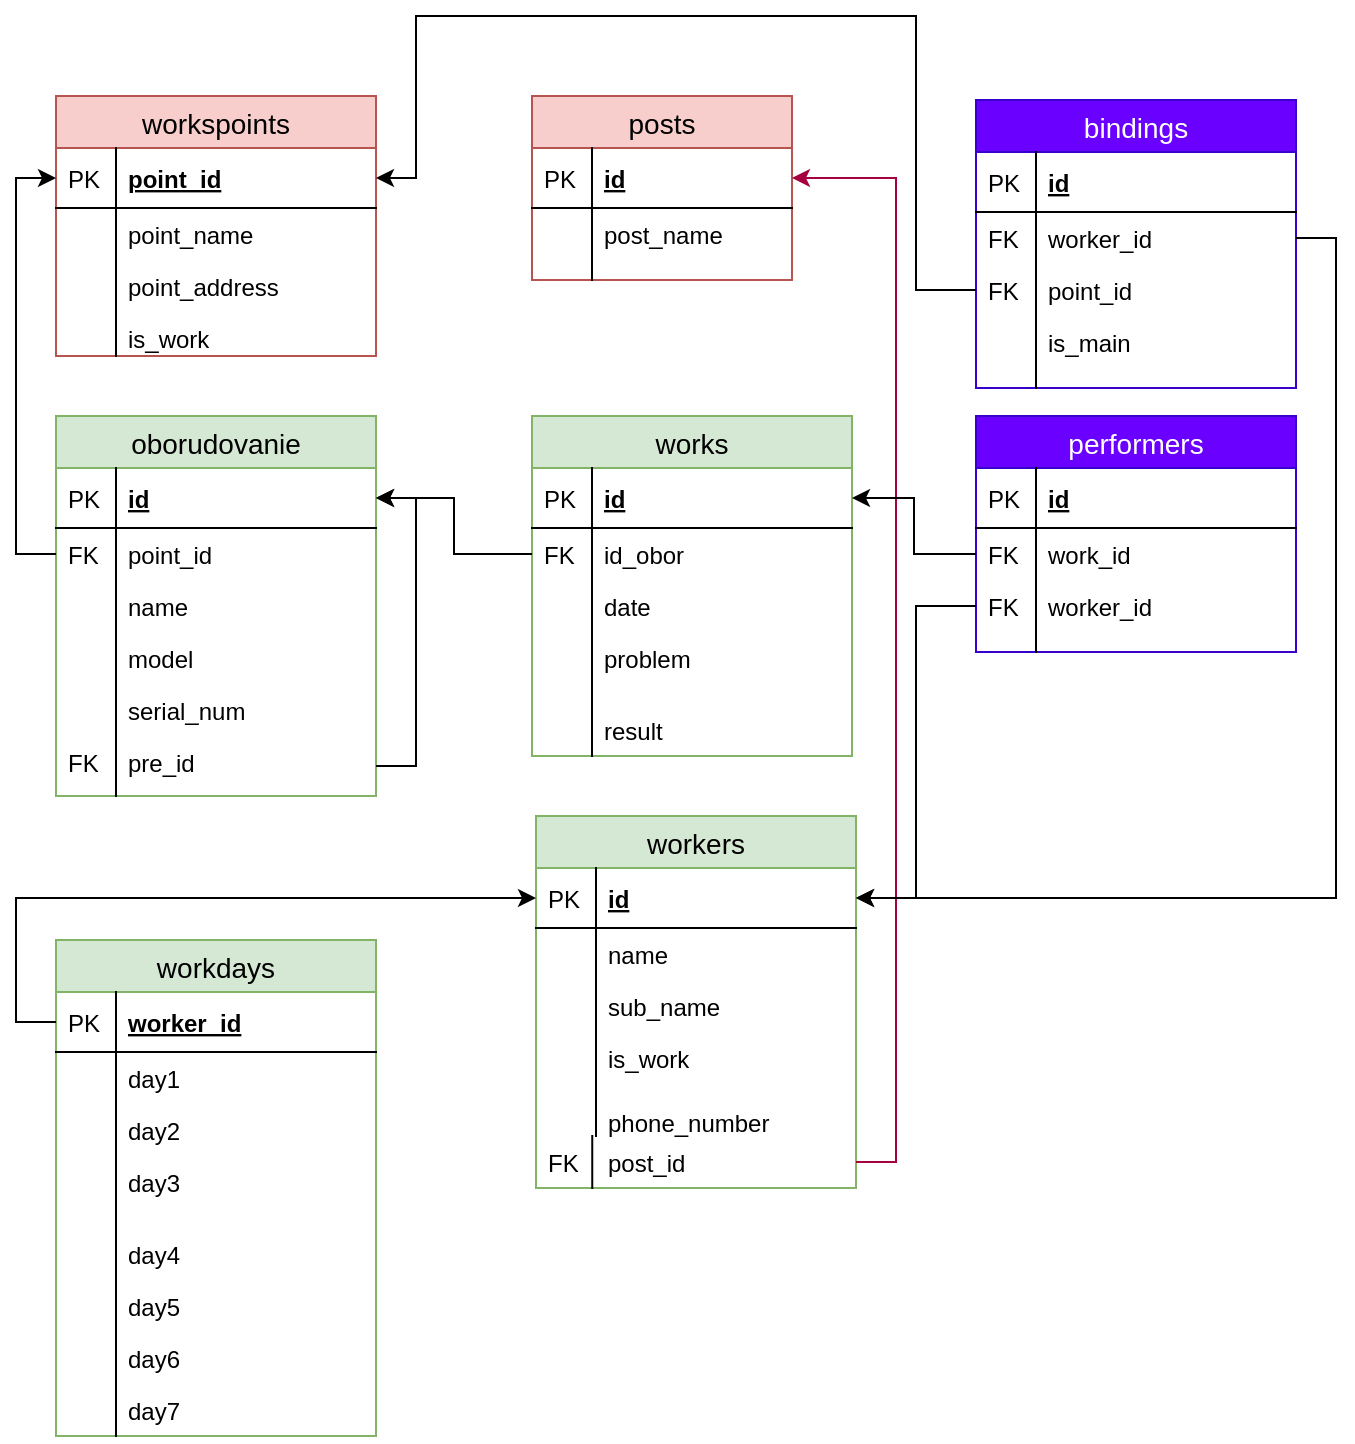 <mxfile version="12.4.8" type="google"><diagram id="aJMHx3GiewijQWjEvEFD" name="Page-1"><mxGraphModel dx="1182" dy="711" grid="1" gridSize="10" guides="1" tooltips="1" connect="1" arrows="1" fold="1" page="1" pageScale="1" pageWidth="1169" pageHeight="1654" math="0" shadow="0"><root><mxCell id="0"/><mxCell id="1" parent="0"/><mxCell id="xS7iMyjFQmrGz7Y3CoGJ-16" value="oborudovanie" style="swimlane;fontStyle=0;childLayout=stackLayout;horizontal=1;startSize=26;fillColor=#d5e8d4;horizontalStack=0;resizeParent=1;resizeParentMax=0;resizeLast=0;collapsible=1;marginBottom=0;swimlaneFillColor=#ffffff;align=center;fontSize=14;strokeColor=#82b366;" parent="1" vertex="1"><mxGeometry x="80" y="240" width="160" height="190" as="geometry"/></mxCell><mxCell id="xS7iMyjFQmrGz7Y3CoGJ-17" value="id" style="shape=partialRectangle;top=0;left=0;right=0;bottom=1;align=left;verticalAlign=middle;fillColor=none;spacingLeft=34;spacingRight=4;overflow=hidden;rotatable=0;points=[[0,0.5],[1,0.5]];portConstraint=eastwest;dropTarget=0;fontStyle=5;fontSize=12;" parent="xS7iMyjFQmrGz7Y3CoGJ-16" vertex="1"><mxGeometry y="26" width="160" height="30" as="geometry"/></mxCell><mxCell id="xS7iMyjFQmrGz7Y3CoGJ-18" value="PK" style="shape=partialRectangle;top=0;left=0;bottom=0;fillColor=none;align=left;verticalAlign=middle;spacingLeft=4;spacingRight=4;overflow=hidden;rotatable=0;points=[];portConstraint=eastwest;part=1;fontSize=12;" parent="xS7iMyjFQmrGz7Y3CoGJ-17" vertex="1" connectable="0"><mxGeometry width="30" height="30" as="geometry"/></mxCell><object label="point_id" type="integer NOT NULL" id="xS7iMyjFQmrGz7Y3CoGJ-19"><mxCell style="shape=partialRectangle;top=0;left=0;right=0;bottom=0;align=left;verticalAlign=top;fillColor=none;spacingLeft=34;spacingRight=4;overflow=hidden;rotatable=0;points=[[0,0.5],[1,0.5]];portConstraint=eastwest;dropTarget=0;fontSize=12;" parent="xS7iMyjFQmrGz7Y3CoGJ-16" vertex="1"><mxGeometry y="56" width="160" height="26" as="geometry"/></mxCell></object><mxCell id="xS7iMyjFQmrGz7Y3CoGJ-20" value="FK" style="shape=partialRectangle;top=0;left=0;bottom=0;fillColor=none;align=left;verticalAlign=top;spacingLeft=4;spacingRight=4;overflow=hidden;rotatable=0;points=[];portConstraint=eastwest;part=1;fontSize=12;" parent="xS7iMyjFQmrGz7Y3CoGJ-19" vertex="1" connectable="0"><mxGeometry width="30" height="26" as="geometry"/></mxCell><object label="name" type="text NOT NULL" id="xS7iMyjFQmrGz7Y3CoGJ-21"><mxCell style="shape=partialRectangle;top=0;left=0;right=0;bottom=0;align=left;verticalAlign=top;fillColor=none;spacingLeft=34;spacingRight=4;overflow=hidden;rotatable=0;points=[[0,0.5],[1,0.5]];portConstraint=eastwest;dropTarget=0;fontSize=12;" parent="xS7iMyjFQmrGz7Y3CoGJ-16" vertex="1"><mxGeometry y="82" width="160" height="26" as="geometry"/></mxCell></object><mxCell id="xS7iMyjFQmrGz7Y3CoGJ-22" value="" style="shape=partialRectangle;top=0;left=0;bottom=0;fillColor=none;align=left;verticalAlign=top;spacingLeft=4;spacingRight=4;overflow=hidden;rotatable=0;points=[];portConstraint=eastwest;part=1;fontSize=12;" parent="xS7iMyjFQmrGz7Y3CoGJ-21" vertex="1" connectable="0"><mxGeometry width="30" height="26" as="geometry"/></mxCell><object label="model" type="text NOT NULL" id="xS7iMyjFQmrGz7Y3CoGJ-23"><mxCell style="shape=partialRectangle;top=0;left=0;right=0;bottom=0;align=left;verticalAlign=top;fillColor=none;spacingLeft=34;spacingRight=4;overflow=hidden;rotatable=0;points=[[0,0.5],[1,0.5]];portConstraint=eastwest;dropTarget=0;fontSize=12;" parent="xS7iMyjFQmrGz7Y3CoGJ-16" vertex="1"><mxGeometry y="108" width="160" height="26" as="geometry"/></mxCell></object><mxCell id="xS7iMyjFQmrGz7Y3CoGJ-24" value="" style="shape=partialRectangle;top=0;left=0;bottom=0;fillColor=none;align=left;verticalAlign=top;spacingLeft=4;spacingRight=4;overflow=hidden;rotatable=0;points=[];portConstraint=eastwest;part=1;fontSize=12;" parent="xS7iMyjFQmrGz7Y3CoGJ-23" vertex="1" connectable="0"><mxGeometry width="30" height="26" as="geometry"/></mxCell><object label="serial_num" type="text NOT NULL" id="xS7iMyjFQmrGz7Y3CoGJ-25"><mxCell style="shape=partialRectangle;top=0;left=0;right=0;bottom=0;align=left;verticalAlign=top;fillColor=none;spacingLeft=34;spacingRight=4;overflow=hidden;rotatable=0;points=[[0,0.5],[1,0.5]];portConstraint=eastwest;dropTarget=0;fontSize=12;" parent="xS7iMyjFQmrGz7Y3CoGJ-16" vertex="1"><mxGeometry y="134" width="160" height="26" as="geometry"/></mxCell></object><mxCell id="xS7iMyjFQmrGz7Y3CoGJ-26" value="" style="shape=partialRectangle;top=0;left=0;bottom=0;fillColor=none;align=left;verticalAlign=top;spacingLeft=4;spacingRight=4;overflow=hidden;rotatable=0;points=[];portConstraint=eastwest;part=1;fontSize=12;" parent="xS7iMyjFQmrGz7Y3CoGJ-25" vertex="1" connectable="0"><mxGeometry width="30" height="26" as="geometry"/></mxCell><object label="" references="oborudovanie (id)" id="xS7iMyjFQmrGz7Y3CoGJ-34"><mxCell style="edgeStyle=orthogonalEdgeStyle;rounded=0;orthogonalLoop=1;jettySize=auto;html=1;exitX=1;exitY=0.5;exitDx=0;exitDy=0;entryX=1;entryY=0.5;entryDx=0;entryDy=0;" parent="xS7iMyjFQmrGz7Y3CoGJ-16" source="xS7iMyjFQmrGz7Y3CoGJ-32" target="xS7iMyjFQmrGz7Y3CoGJ-17" edge="1"><mxGeometry relative="1" as="geometry"/></mxCell></object><object label="pre_id" type="text integer NOT NULL" id="xS7iMyjFQmrGz7Y3CoGJ-32"><mxCell style="shape=partialRectangle;top=0;left=0;right=0;bottom=0;align=left;verticalAlign=top;fillColor=none;spacingLeft=34;spacingRight=4;overflow=hidden;rotatable=0;points=[[0,0.5],[1,0.5]];portConstraint=eastwest;dropTarget=0;fontSize=12;" parent="xS7iMyjFQmrGz7Y3CoGJ-16" vertex="1"><mxGeometry y="160" width="160" height="30" as="geometry"/></mxCell></object><mxCell id="xS7iMyjFQmrGz7Y3CoGJ-33" value="FK" style="shape=partialRectangle;top=0;left=0;bottom=0;fillColor=none;align=left;verticalAlign=top;spacingLeft=4;spacingRight=4;overflow=hidden;rotatable=0;points=[];portConstraint=eastwest;part=1;fontSize=12;" parent="xS7iMyjFQmrGz7Y3CoGJ-32" vertex="1" connectable="0"><mxGeometry width="30" height="30" as="geometry"/></mxCell><mxCell id="dE3I3R1HL4kPbvtos3qJ-1" value="posts" style="swimlane;fontStyle=0;childLayout=stackLayout;horizontal=1;startSize=26;fillColor=#f8cecc;horizontalStack=0;resizeParent=1;resizeParentMax=0;resizeLast=0;collapsible=1;marginBottom=0;swimlaneFillColor=#ffffff;align=center;fontSize=14;strokeColor=#b85450;" parent="1" vertex="1"><mxGeometry x="318" y="80" width="130" height="92" as="geometry"/></mxCell><object label="id" type="integer NOT NULL" id="dE3I3R1HL4kPbvtos3qJ-2"><mxCell style="shape=partialRectangle;top=0;left=0;right=0;bottom=1;align=left;verticalAlign=middle;fillColor=none;spacingLeft=34;spacingRight=4;overflow=hidden;rotatable=0;points=[[0,0.5],[1,0.5]];portConstraint=eastwest;dropTarget=0;fontStyle=5;fontSize=12;" parent="dE3I3R1HL4kPbvtos3qJ-1" vertex="1"><mxGeometry y="26" width="130" height="30" as="geometry"/></mxCell></object><mxCell id="dE3I3R1HL4kPbvtos3qJ-3" value="PK" style="shape=partialRectangle;top=0;left=0;bottom=0;fillColor=none;align=left;verticalAlign=middle;spacingLeft=4;spacingRight=4;overflow=hidden;rotatable=0;points=[];portConstraint=eastwest;part=1;fontSize=12;" parent="dE3I3R1HL4kPbvtos3qJ-2" vertex="1" connectable="0"><mxGeometry width="30" height="30" as="geometry"/></mxCell><object label="post_name" type="text NO NULL" id="dE3I3R1HL4kPbvtos3qJ-4"><mxCell style="shape=partialRectangle;top=0;left=0;right=0;bottom=0;align=left;verticalAlign=top;fillColor=none;spacingLeft=34;spacingRight=4;overflow=hidden;rotatable=0;points=[[0,0.5],[1,0.5]];portConstraint=eastwest;dropTarget=0;fontSize=12;" parent="dE3I3R1HL4kPbvtos3qJ-1" vertex="1"><mxGeometry y="56" width="130" height="26" as="geometry"/></mxCell></object><mxCell id="dE3I3R1HL4kPbvtos3qJ-5" value="" style="shape=partialRectangle;top=0;left=0;bottom=0;fillColor=none;align=left;verticalAlign=top;spacingLeft=4;spacingRight=4;overflow=hidden;rotatable=0;points=[];portConstraint=eastwest;part=1;fontSize=12;" parent="dE3I3R1HL4kPbvtos3qJ-4" vertex="1" connectable="0"><mxGeometry width="30" height="26" as="geometry"/></mxCell><mxCell id="dE3I3R1HL4kPbvtos3qJ-10" value="" style="shape=partialRectangle;top=0;left=0;right=0;bottom=0;align=left;verticalAlign=top;fillColor=none;spacingLeft=34;spacingRight=4;overflow=hidden;rotatable=0;points=[[0,0.5],[1,0.5]];portConstraint=eastwest;dropTarget=0;fontSize=12;" parent="dE3I3R1HL4kPbvtos3qJ-1" vertex="1"><mxGeometry y="82" width="130" height="10" as="geometry"/></mxCell><mxCell id="dE3I3R1HL4kPbvtos3qJ-11" value="" style="shape=partialRectangle;top=0;left=0;bottom=0;fillColor=none;align=left;verticalAlign=top;spacingLeft=4;spacingRight=4;overflow=hidden;rotatable=0;points=[];portConstraint=eastwest;part=1;fontSize=12;" parent="dE3I3R1HL4kPbvtos3qJ-10" vertex="1" connectable="0"><mxGeometry width="30" height="10" as="geometry"/></mxCell><mxCell id="dE3I3R1HL4kPbvtos3qJ-12" value="works" style="swimlane;fontStyle=0;childLayout=stackLayout;horizontal=1;startSize=26;fillColor=#d5e8d4;horizontalStack=0;resizeParent=1;resizeParentMax=0;resizeLast=0;collapsible=1;marginBottom=0;swimlaneFillColor=#ffffff;align=center;fontSize=14;strokeColor=#82b366;" parent="1" vertex="1"><mxGeometry x="318" y="240" width="160" height="170" as="geometry"/></mxCell><object label="id" type="integer NOT NULL" id="dE3I3R1HL4kPbvtos3qJ-13"><mxCell style="shape=partialRectangle;top=0;left=0;right=0;bottom=1;align=left;verticalAlign=middle;fillColor=none;spacingLeft=34;spacingRight=4;overflow=hidden;rotatable=0;points=[[0,0.5],[1,0.5]];portConstraint=eastwest;dropTarget=0;fontStyle=5;fontSize=12;" parent="dE3I3R1HL4kPbvtos3qJ-12" vertex="1"><mxGeometry y="26" width="160" height="30" as="geometry"/></mxCell></object><mxCell id="dE3I3R1HL4kPbvtos3qJ-14" value="PK" style="shape=partialRectangle;top=0;left=0;bottom=0;fillColor=none;align=left;verticalAlign=middle;spacingLeft=4;spacingRight=4;overflow=hidden;rotatable=0;points=[];portConstraint=eastwest;part=1;fontSize=12;" parent="dE3I3R1HL4kPbvtos3qJ-13" vertex="1" connectable="0"><mxGeometry width="30" height="30" as="geometry"/></mxCell><object label="id_obor" type="integer NOT NULL" id="dE3I3R1HL4kPbvtos3qJ-15"><mxCell style="shape=partialRectangle;top=0;left=0;right=0;bottom=0;align=left;verticalAlign=top;fillColor=none;spacingLeft=34;spacingRight=4;overflow=hidden;rotatable=0;points=[[0,0.5],[1,0.5]];portConstraint=eastwest;dropTarget=0;fontSize=12;" parent="dE3I3R1HL4kPbvtos3qJ-12" vertex="1"><mxGeometry y="56" width="160" height="26" as="geometry"/></mxCell></object><mxCell id="dE3I3R1HL4kPbvtos3qJ-16" value="FK" style="shape=partialRectangle;top=0;left=0;bottom=0;fillColor=none;align=left;verticalAlign=top;spacingLeft=4;spacingRight=4;overflow=hidden;rotatable=0;points=[];portConstraint=eastwest;part=1;fontSize=12;" parent="dE3I3R1HL4kPbvtos3qJ-15" vertex="1" connectable="0"><mxGeometry width="30" height="26" as="geometry"/></mxCell><object label="date" type="timestamp" id="dE3I3R1HL4kPbvtos3qJ-17"><mxCell style="shape=partialRectangle;top=0;left=0;right=0;bottom=0;align=left;verticalAlign=top;fillColor=none;spacingLeft=34;spacingRight=4;overflow=hidden;rotatable=0;points=[[0,0.5],[1,0.5]];portConstraint=eastwest;dropTarget=0;fontSize=12;" parent="dE3I3R1HL4kPbvtos3qJ-12" vertex="1"><mxGeometry y="82" width="160" height="26" as="geometry"/></mxCell></object><mxCell id="dE3I3R1HL4kPbvtos3qJ-18" value="" style="shape=partialRectangle;top=0;left=0;bottom=0;fillColor=none;align=left;verticalAlign=top;spacingLeft=4;spacingRight=4;overflow=hidden;rotatable=0;points=[];portConstraint=eastwest;part=1;fontSize=12;" parent="dE3I3R1HL4kPbvtos3qJ-17" vertex="1" connectable="0"><mxGeometry width="30" height="26" as="geometry"/></mxCell><object label="problem" type="text NOT NULL" id="dE3I3R1HL4kPbvtos3qJ-19"><mxCell style="shape=partialRectangle;top=0;left=0;right=0;bottom=0;align=left;verticalAlign=top;fillColor=none;spacingLeft=34;spacingRight=4;overflow=hidden;rotatable=0;points=[[0,0.5],[1,0.5]];portConstraint=eastwest;dropTarget=0;fontSize=12;" parent="dE3I3R1HL4kPbvtos3qJ-12" vertex="1"><mxGeometry y="108" width="160" height="26" as="geometry"/></mxCell></object><mxCell id="dE3I3R1HL4kPbvtos3qJ-20" value="" style="shape=partialRectangle;top=0;left=0;bottom=0;fillColor=none;align=left;verticalAlign=top;spacingLeft=4;spacingRight=4;overflow=hidden;rotatable=0;points=[];portConstraint=eastwest;part=1;fontSize=12;" parent="dE3I3R1HL4kPbvtos3qJ-19" vertex="1" connectable="0"><mxGeometry width="30" height="26" as="geometry"/></mxCell><mxCell id="dE3I3R1HL4kPbvtos3qJ-21" value="" style="shape=partialRectangle;top=0;left=0;right=0;bottom=0;align=left;verticalAlign=top;fillColor=none;spacingLeft=34;spacingRight=4;overflow=hidden;rotatable=0;points=[[0,0.5],[1,0.5]];portConstraint=eastwest;dropTarget=0;fontSize=12;" parent="dE3I3R1HL4kPbvtos3qJ-12" vertex="1"><mxGeometry y="134" width="160" height="10" as="geometry"/></mxCell><mxCell id="dE3I3R1HL4kPbvtos3qJ-22" value="" style="shape=partialRectangle;top=0;left=0;bottom=0;fillColor=none;align=left;verticalAlign=top;spacingLeft=4;spacingRight=4;overflow=hidden;rotatable=0;points=[];portConstraint=eastwest;part=1;fontSize=12;" parent="dE3I3R1HL4kPbvtos3qJ-21" vertex="1" connectable="0"><mxGeometry width="30" height="10" as="geometry"/></mxCell><object label="result" type="text NOT NULL" id="dE3I3R1HL4kPbvtos3qJ-39"><mxCell style="shape=partialRectangle;top=0;left=0;right=0;bottom=0;align=left;verticalAlign=top;fillColor=none;spacingLeft=34;spacingRight=4;overflow=hidden;rotatable=0;points=[[0,0.5],[1,0.5]];portConstraint=eastwest;dropTarget=0;fontSize=12;" parent="dE3I3R1HL4kPbvtos3qJ-12" vertex="1"><mxGeometry y="144" width="160" height="26" as="geometry"/></mxCell></object><mxCell id="dE3I3R1HL4kPbvtos3qJ-40" value="" style="shape=partialRectangle;top=0;left=0;bottom=0;fillColor=none;align=left;verticalAlign=top;spacingLeft=4;spacingRight=4;overflow=hidden;rotatable=0;points=[];portConstraint=eastwest;part=1;fontSize=12;" parent="dE3I3R1HL4kPbvtos3qJ-39" vertex="1" connectable="0"><mxGeometry width="30" height="26.0" as="geometry"/></mxCell><mxCell id="dE3I3R1HL4kPbvtos3qJ-23" value="workers" style="swimlane;fontStyle=0;childLayout=stackLayout;horizontal=1;startSize=26;fillColor=#d5e8d4;horizontalStack=0;resizeParent=1;resizeParentMax=0;resizeLast=0;collapsible=1;marginBottom=0;swimlaneFillColor=#ffffff;align=center;fontSize=14;strokeColor=#82b366;" parent="1" vertex="1"><mxGeometry x="320" y="440" width="160" height="186" as="geometry"/></mxCell><object label="id" type="integer NOT NULL" id="dE3I3R1HL4kPbvtos3qJ-24"><mxCell style="shape=partialRectangle;top=0;left=0;right=0;bottom=1;align=left;verticalAlign=middle;fillColor=none;spacingLeft=34;spacingRight=4;overflow=hidden;rotatable=0;points=[[0,0.5],[1,0.5]];portConstraint=eastwest;dropTarget=0;fontStyle=5;fontSize=12;" parent="dE3I3R1HL4kPbvtos3qJ-23" vertex="1"><mxGeometry y="26" width="160" height="30" as="geometry"/></mxCell></object><mxCell id="dE3I3R1HL4kPbvtos3qJ-25" value="PK" style="shape=partialRectangle;top=0;left=0;bottom=0;fillColor=none;align=left;verticalAlign=middle;spacingLeft=4;spacingRight=4;overflow=hidden;rotatable=0;points=[];portConstraint=eastwest;part=1;fontSize=12;" parent="dE3I3R1HL4kPbvtos3qJ-24" vertex="1" connectable="0"><mxGeometry width="30" height="30" as="geometry"/></mxCell><object label="name" type="text NOT NULL" id="dE3I3R1HL4kPbvtos3qJ-26"><mxCell style="shape=partialRectangle;top=0;left=0;right=0;bottom=0;align=left;verticalAlign=top;fillColor=none;spacingLeft=34;spacingRight=4;overflow=hidden;rotatable=0;points=[[0,0.5],[1,0.5]];portConstraint=eastwest;dropTarget=0;fontSize=12;" parent="dE3I3R1HL4kPbvtos3qJ-23" vertex="1"><mxGeometry y="56" width="160" height="26" as="geometry"/></mxCell></object><mxCell id="dE3I3R1HL4kPbvtos3qJ-27" value="" style="shape=partialRectangle;top=0;left=0;bottom=0;fillColor=none;align=left;verticalAlign=top;spacingLeft=4;spacingRight=4;overflow=hidden;rotatable=0;points=[];portConstraint=eastwest;part=1;fontSize=12;" parent="dE3I3R1HL4kPbvtos3qJ-26" vertex="1" connectable="0"><mxGeometry width="30" height="26" as="geometry"/></mxCell><object label="sub_name" type="text NOT NULL" id="dE3I3R1HL4kPbvtos3qJ-28"><mxCell style="shape=partialRectangle;top=0;left=0;right=0;bottom=0;align=left;verticalAlign=top;fillColor=none;spacingLeft=34;spacingRight=4;overflow=hidden;rotatable=0;points=[[0,0.5],[1,0.5]];portConstraint=eastwest;dropTarget=0;fontSize=12;" parent="dE3I3R1HL4kPbvtos3qJ-23" vertex="1"><mxGeometry y="82" width="160" height="26" as="geometry"/></mxCell></object><mxCell id="dE3I3R1HL4kPbvtos3qJ-29" value="" style="shape=partialRectangle;top=0;left=0;bottom=0;fillColor=none;align=left;verticalAlign=top;spacingLeft=4;spacingRight=4;overflow=hidden;rotatable=0;points=[];portConstraint=eastwest;part=1;fontSize=12;" parent="dE3I3R1HL4kPbvtos3qJ-28" vertex="1" connectable="0"><mxGeometry width="30" height="26" as="geometry"/></mxCell><object label="is_work" type="boolean NOT NULL DEFAULT true" id="dE3I3R1HL4kPbvtos3qJ-30"><mxCell style="shape=partialRectangle;top=0;left=0;right=0;bottom=0;align=left;verticalAlign=top;fillColor=none;spacingLeft=34;spacingRight=4;overflow=hidden;rotatable=0;points=[[0,0.5],[1,0.5]];portConstraint=eastwest;dropTarget=0;fontSize=12;" parent="dE3I3R1HL4kPbvtos3qJ-23" vertex="1"><mxGeometry y="108" width="160" height="22" as="geometry"/></mxCell></object><mxCell id="dE3I3R1HL4kPbvtos3qJ-31" value="" style="shape=partialRectangle;top=0;left=0;bottom=0;fillColor=none;align=left;verticalAlign=top;spacingLeft=4;spacingRight=4;overflow=hidden;rotatable=0;points=[];portConstraint=eastwest;part=1;fontSize=12;" parent="dE3I3R1HL4kPbvtos3qJ-30" vertex="1" connectable="0"><mxGeometry width="30" height="22" as="geometry"/></mxCell><mxCell id="dE3I3R1HL4kPbvtos3qJ-32" value="" style="shape=partialRectangle;top=0;left=0;right=0;bottom=0;align=left;verticalAlign=top;fillColor=none;spacingLeft=34;spacingRight=4;overflow=hidden;rotatable=0;points=[[0,0.5],[1,0.5]];portConstraint=eastwest;dropTarget=0;fontSize=12;" parent="dE3I3R1HL4kPbvtos3qJ-23" vertex="1"><mxGeometry y="130" width="160" height="10" as="geometry"/></mxCell><mxCell id="dE3I3R1HL4kPbvtos3qJ-33" value="" style="shape=partialRectangle;top=0;left=0;bottom=0;fillColor=none;align=left;verticalAlign=top;spacingLeft=4;spacingRight=4;overflow=hidden;rotatable=0;points=[];portConstraint=eastwest;part=1;fontSize=12;" parent="dE3I3R1HL4kPbvtos3qJ-32" vertex="1" connectable="0"><mxGeometry width="30" height="10" as="geometry"/></mxCell><object label="phone_number" type="text NOT NULL" id="dE3I3R1HL4kPbvtos3qJ-34"><mxCell style="shape=partialRectangle;top=0;left=0;right=0;bottom=0;align=left;verticalAlign=top;fillColor=none;spacingLeft=34;spacingRight=4;overflow=hidden;rotatable=0;points=[[0,0.5],[1,0.5]];portConstraint=eastwest;dropTarget=0;fontSize=12;" parent="dE3I3R1HL4kPbvtos3qJ-23" vertex="1"><mxGeometry y="140" width="160" height="20" as="geometry"/></mxCell></object><mxCell id="dE3I3R1HL4kPbvtos3qJ-35" value="" style="shape=partialRectangle;top=0;left=0;bottom=0;fillColor=none;align=left;verticalAlign=top;spacingLeft=4;spacingRight=4;overflow=hidden;rotatable=0;points=[];portConstraint=eastwest;part=1;fontSize=12;" parent="dE3I3R1HL4kPbvtos3qJ-34" vertex="1" connectable="0"><mxGeometry width="30" height="20" as="geometry"/></mxCell><mxCell id="dE3I3R1HL4kPbvtos3qJ-36" value="post_id" style="shape=partialRectangle;top=0;left=0;right=0;bottom=0;align=left;verticalAlign=top;fillColor=none;spacingLeft=34;spacingRight=4;overflow=hidden;rotatable=0;points=[[0,0.5],[1,0.5]];portConstraint=eastwest;dropTarget=0;fontSize=12;" parent="dE3I3R1HL4kPbvtos3qJ-23" vertex="1"><mxGeometry y="160" width="160" height="26" as="geometry"/></mxCell><mxCell id="dE3I3R1HL4kPbvtos3qJ-37" value="FK" style="shape=partialRectangle;top=0;left=0;bottom=0;fillColor=none;align=left;verticalAlign=top;spacingLeft=4;spacingRight=4;overflow=hidden;rotatable=0;points=[];portConstraint=eastwest;part=1;fontSize=12;" parent="dE3I3R1HL4kPbvtos3qJ-36" vertex="1" connectable="0"><mxGeometry width="28.125" height="26" as="geometry"/></mxCell><object label="" references="post (id)" id="dE3I3R1HL4kPbvtos3qJ-38"><mxCell style="edgeStyle=orthogonalEdgeStyle;rounded=0;orthogonalLoop=1;jettySize=auto;html=1;exitX=1;exitY=0.5;exitDx=0;exitDy=0;entryX=1;entryY=0.5;entryDx=0;entryDy=0;fillColor=#d80073;strokeColor=#A50040;" parent="1" source="dE3I3R1HL4kPbvtos3qJ-36" target="dE3I3R1HL4kPbvtos3qJ-2" edge="1"><mxGeometry relative="1" as="geometry"/></mxCell></object><object label="" references="oborudovanie (id)" id="dE3I3R1HL4kPbvtos3qJ-41"><mxCell style="edgeStyle=orthogonalEdgeStyle;rounded=0;orthogonalLoop=1;jettySize=auto;html=1;entryX=1;entryY=0.5;entryDx=0;entryDy=0;" parent="1" source="dE3I3R1HL4kPbvtos3qJ-15" target="xS7iMyjFQmrGz7Y3CoGJ-17" edge="1"><mxGeometry relative="1" as="geometry"/></mxCell></object><mxCell id="dE3I3R1HL4kPbvtos3qJ-42" value="performers" style="swimlane;fontStyle=0;childLayout=stackLayout;horizontal=1;startSize=26;fillColor=#6a00ff;horizontalStack=0;resizeParent=1;resizeParentMax=0;resizeLast=0;collapsible=1;marginBottom=0;swimlaneFillColor=#ffffff;align=center;fontSize=14;strokeColor=#3700CC;fontColor=#ffffff;" parent="1" vertex="1"><mxGeometry x="540" y="240" width="160" height="118" as="geometry"/></mxCell><object label="id" type="integer NOT NULL" id="dE3I3R1HL4kPbvtos3qJ-43"><mxCell style="shape=partialRectangle;top=0;left=0;right=0;bottom=1;align=left;verticalAlign=middle;fillColor=none;spacingLeft=34;spacingRight=4;overflow=hidden;rotatable=0;points=[[0,0.5],[1,0.5]];portConstraint=eastwest;dropTarget=0;fontStyle=5;fontSize=12;" parent="dE3I3R1HL4kPbvtos3qJ-42" vertex="1"><mxGeometry y="26" width="160" height="30" as="geometry"/></mxCell></object><mxCell id="dE3I3R1HL4kPbvtos3qJ-44" value="PK" style="shape=partialRectangle;top=0;left=0;bottom=0;fillColor=none;align=left;verticalAlign=middle;spacingLeft=4;spacingRight=4;overflow=hidden;rotatable=0;points=[];portConstraint=eastwest;part=1;fontSize=12;" parent="dE3I3R1HL4kPbvtos3qJ-43" vertex="1" connectable="0"><mxGeometry width="30" height="30" as="geometry"/></mxCell><object label="work_id" type="integer NOT NULL" id="dE3I3R1HL4kPbvtos3qJ-45"><mxCell style="shape=partialRectangle;top=0;left=0;right=0;bottom=0;align=left;verticalAlign=top;fillColor=none;spacingLeft=34;spacingRight=4;overflow=hidden;rotatable=0;points=[[0,0.5],[1,0.5]];portConstraint=eastwest;dropTarget=0;fontSize=12;" parent="dE3I3R1HL4kPbvtos3qJ-42" vertex="1"><mxGeometry y="56" width="160" height="26" as="geometry"/></mxCell></object><mxCell id="dE3I3R1HL4kPbvtos3qJ-46" value="FK" style="shape=partialRectangle;top=0;left=0;bottom=0;fillColor=none;align=left;verticalAlign=top;spacingLeft=4;spacingRight=4;overflow=hidden;rotatable=0;points=[];portConstraint=eastwest;part=1;fontSize=12;" parent="dE3I3R1HL4kPbvtos3qJ-45" vertex="1" connectable="0"><mxGeometry width="30" height="26" as="geometry"/></mxCell><object label="worker_id" type="integer NOT NULL" id="dE3I3R1HL4kPbvtos3qJ-47"><mxCell style="shape=partialRectangle;top=0;left=0;right=0;bottom=0;align=left;verticalAlign=top;fillColor=none;spacingLeft=34;spacingRight=4;overflow=hidden;rotatable=0;points=[[0,0.5],[1,0.5]];portConstraint=eastwest;dropTarget=0;fontSize=12;" parent="dE3I3R1HL4kPbvtos3qJ-42" vertex="1"><mxGeometry y="82" width="160" height="26" as="geometry"/></mxCell></object><mxCell id="dE3I3R1HL4kPbvtos3qJ-48" value="FK" style="shape=partialRectangle;top=0;left=0;bottom=0;fillColor=none;align=left;verticalAlign=top;spacingLeft=4;spacingRight=4;overflow=hidden;rotatable=0;points=[];portConstraint=eastwest;part=1;fontSize=12;" parent="dE3I3R1HL4kPbvtos3qJ-47" vertex="1" connectable="0"><mxGeometry width="30" height="26" as="geometry"/></mxCell><mxCell id="dE3I3R1HL4kPbvtos3qJ-51" value="" style="shape=partialRectangle;top=0;left=0;right=0;bottom=0;align=left;verticalAlign=top;fillColor=none;spacingLeft=34;spacingRight=4;overflow=hidden;rotatable=0;points=[[0,0.5],[1,0.5]];portConstraint=eastwest;dropTarget=0;fontSize=12;" parent="dE3I3R1HL4kPbvtos3qJ-42" vertex="1"><mxGeometry y="108" width="160" height="10" as="geometry"/></mxCell><mxCell id="dE3I3R1HL4kPbvtos3qJ-52" value="" style="shape=partialRectangle;top=0;left=0;bottom=0;fillColor=none;align=left;verticalAlign=top;spacingLeft=4;spacingRight=4;overflow=hidden;rotatable=0;points=[];portConstraint=eastwest;part=1;fontSize=12;" parent="dE3I3R1HL4kPbvtos3qJ-51" vertex="1" connectable="0"><mxGeometry width="30" height="10" as="geometry"/></mxCell><object label="" references="workers (id)" id="dE3I3R1HL4kPbvtos3qJ-54"><mxCell style="edgeStyle=orthogonalEdgeStyle;rounded=0;orthogonalLoop=1;jettySize=auto;html=1;entryX=1;entryY=0.5;entryDx=0;entryDy=0;exitX=0;exitY=0.5;exitDx=0;exitDy=0;" parent="1" source="dE3I3R1HL4kPbvtos3qJ-47" target="dE3I3R1HL4kPbvtos3qJ-24" edge="1"><mxGeometry relative="1" as="geometry"><mxPoint x="478" y="309" as="targetPoint"/></mxGeometry></mxCell></object><object label="" references="works (id)" id="dE3I3R1HL4kPbvtos3qJ-55"><mxCell style="edgeStyle=orthogonalEdgeStyle;rounded=0;orthogonalLoop=1;jettySize=auto;html=1;entryX=1;entryY=0.5;entryDx=0;entryDy=0;" parent="1" source="dE3I3R1HL4kPbvtos3qJ-45" target="dE3I3R1HL4kPbvtos3qJ-13" edge="1"><mxGeometry relative="1" as="geometry"/></mxCell></object><mxCell id="U0zCj0A_7OHimtoes_HW-1" value="workspoints" style="swimlane;fontStyle=0;childLayout=stackLayout;horizontal=1;startSize=26;fillColor=#f8cecc;horizontalStack=0;resizeParent=1;resizeParentMax=0;resizeLast=0;collapsible=1;marginBottom=0;swimlaneFillColor=#ffffff;align=center;fontSize=14;strokeColor=#b85450;" parent="1" vertex="1"><mxGeometry x="80" y="80" width="160" height="130" as="geometry"/></mxCell><object label="point_id" type="integer NOT NULL" id="U0zCj0A_7OHimtoes_HW-2"><mxCell style="shape=partialRectangle;top=0;left=0;right=0;bottom=1;align=left;verticalAlign=middle;fillColor=none;spacingLeft=34;spacingRight=4;overflow=hidden;rotatable=0;points=[[0,0.5],[1,0.5]];portConstraint=eastwest;dropTarget=0;fontStyle=5;fontSize=12;" parent="U0zCj0A_7OHimtoes_HW-1" vertex="1"><mxGeometry y="26" width="160" height="30" as="geometry"/></mxCell></object><mxCell id="U0zCj0A_7OHimtoes_HW-3" value="PK" style="shape=partialRectangle;top=0;left=0;bottom=0;fillColor=none;align=left;verticalAlign=middle;spacingLeft=4;spacingRight=4;overflow=hidden;rotatable=0;points=[];portConstraint=eastwest;part=1;fontSize=12;" parent="U0zCj0A_7OHimtoes_HW-2" vertex="1" connectable="0"><mxGeometry width="30" height="30" as="geometry"/></mxCell><object label="point_name" type="text NOT NULL" id="U0zCj0A_7OHimtoes_HW-4"><mxCell style="shape=partialRectangle;top=0;left=0;right=0;bottom=0;align=left;verticalAlign=top;fillColor=none;spacingLeft=34;spacingRight=4;overflow=hidden;rotatable=0;points=[[0,0.5],[1,0.5]];portConstraint=eastwest;dropTarget=0;fontSize=12;" parent="U0zCj0A_7OHimtoes_HW-1" vertex="1"><mxGeometry y="56" width="160" height="26" as="geometry"/></mxCell></object><mxCell id="U0zCj0A_7OHimtoes_HW-5" value="" style="shape=partialRectangle;top=0;left=0;bottom=0;fillColor=none;align=left;verticalAlign=top;spacingLeft=4;spacingRight=4;overflow=hidden;rotatable=0;points=[];portConstraint=eastwest;part=1;fontSize=12;" parent="U0zCj0A_7OHimtoes_HW-4" vertex="1" connectable="0"><mxGeometry width="30" height="26" as="geometry"/></mxCell><object label="point_address" type="text NOT NULL" id="U0zCj0A_7OHimtoes_HW-6"><mxCell style="shape=partialRectangle;top=0;left=0;right=0;bottom=0;align=left;verticalAlign=top;fillColor=none;spacingLeft=34;spacingRight=4;overflow=hidden;rotatable=0;points=[[0,0.5],[1,0.5]];portConstraint=eastwest;dropTarget=0;fontSize=12;" parent="U0zCj0A_7OHimtoes_HW-1" vertex="1"><mxGeometry y="82" width="160" height="26" as="geometry"/></mxCell></object><mxCell id="U0zCj0A_7OHimtoes_HW-7" value="" style="shape=partialRectangle;top=0;left=0;bottom=0;fillColor=none;align=left;verticalAlign=top;spacingLeft=4;spacingRight=4;overflow=hidden;rotatable=0;points=[];portConstraint=eastwest;part=1;fontSize=12;" parent="U0zCj0A_7OHimtoes_HW-6" vertex="1" connectable="0"><mxGeometry width="30" height="26" as="geometry"/></mxCell><object label="is_work" type="boolean NOT NULL" id="U0zCj0A_7OHimtoes_HW-10"><mxCell style="shape=partialRectangle;top=0;left=0;right=0;bottom=0;align=left;verticalAlign=top;fillColor=none;spacingLeft=34;spacingRight=4;overflow=hidden;rotatable=0;points=[[0,0.5],[1,0.5]];portConstraint=eastwest;dropTarget=0;fontSize=12;" parent="U0zCj0A_7OHimtoes_HW-1" vertex="1"><mxGeometry y="108" width="160" height="22" as="geometry"/></mxCell></object><mxCell id="U0zCj0A_7OHimtoes_HW-11" value="" style="shape=partialRectangle;top=0;left=0;bottom=0;fillColor=none;align=left;verticalAlign=top;spacingLeft=4;spacingRight=4;overflow=hidden;rotatable=0;points=[];portConstraint=eastwest;part=1;fontSize=12;" parent="U0zCj0A_7OHimtoes_HW-10" vertex="1" connectable="0"><mxGeometry width="30" height="22" as="geometry"/></mxCell><object label="" references="workspoints (point_id)" id="U0zCj0A_7OHimtoes_HW-12"><mxCell style="edgeStyle=orthogonalEdgeStyle;rounded=0;orthogonalLoop=1;jettySize=auto;html=1;exitX=0;exitY=0.5;exitDx=0;exitDy=0;entryX=0;entryY=0.5;entryDx=0;entryDy=0;" parent="1" source="xS7iMyjFQmrGz7Y3CoGJ-19" target="U0zCj0A_7OHimtoes_HW-2" edge="1"><mxGeometry relative="1" as="geometry"/></mxCell></object><mxCell id="U0zCj0A_7OHimtoes_HW-13" value="workdays" style="swimlane;fontStyle=0;childLayout=stackLayout;horizontal=1;startSize=26;fillColor=#d5e8d4;horizontalStack=0;resizeParent=1;resizeParentMax=0;resizeLast=0;collapsible=1;marginBottom=0;swimlaneFillColor=#ffffff;align=center;fontSize=14;strokeColor=#82b366;" parent="1" vertex="1"><mxGeometry x="80" y="502" width="160" height="248" as="geometry"/></mxCell><object label="worker_id" type="integer NOT NULL" id="U0zCj0A_7OHimtoes_HW-14"><mxCell style="shape=partialRectangle;top=0;left=0;right=0;bottom=1;align=left;verticalAlign=middle;fillColor=none;spacingLeft=34;spacingRight=4;overflow=hidden;rotatable=0;points=[[0,0.5],[1,0.5]];portConstraint=eastwest;dropTarget=0;fontStyle=5;fontSize=12;" parent="U0zCj0A_7OHimtoes_HW-13" vertex="1"><mxGeometry y="26" width="160" height="30" as="geometry"/></mxCell></object><mxCell id="U0zCj0A_7OHimtoes_HW-15" value="PK" style="shape=partialRectangle;top=0;left=0;bottom=0;fillColor=none;align=left;verticalAlign=middle;spacingLeft=4;spacingRight=4;overflow=hidden;rotatable=0;points=[];portConstraint=eastwest;part=1;fontSize=12;" parent="U0zCj0A_7OHimtoes_HW-14" vertex="1" connectable="0"><mxGeometry width="30" height="30" as="geometry"/></mxCell><object label="day1" type="boolean DEFAULT true" id="U0zCj0A_7OHimtoes_HW-18"><mxCell style="shape=partialRectangle;top=0;left=0;right=0;bottom=0;align=left;verticalAlign=top;fillColor=none;spacingLeft=34;spacingRight=4;overflow=hidden;rotatable=0;points=[[0,0.5],[1,0.5]];portConstraint=eastwest;dropTarget=0;fontSize=12;" parent="U0zCj0A_7OHimtoes_HW-13" vertex="1"><mxGeometry y="56" width="160" height="26" as="geometry"/></mxCell></object><mxCell id="U0zCj0A_7OHimtoes_HW-19" value="" style="shape=partialRectangle;top=0;left=0;bottom=0;fillColor=none;align=left;verticalAlign=top;spacingLeft=4;spacingRight=4;overflow=hidden;rotatable=0;points=[];portConstraint=eastwest;part=1;fontSize=12;" parent="U0zCj0A_7OHimtoes_HW-18" vertex="1" connectable="0"><mxGeometry width="30" height="26" as="geometry"/></mxCell><object label="day2" type="boolean DEFAULT true" id="U0zCj0A_7OHimtoes_HW-16"><mxCell style="shape=partialRectangle;top=0;left=0;right=0;bottom=0;align=left;verticalAlign=top;fillColor=none;spacingLeft=34;spacingRight=4;overflow=hidden;rotatable=0;points=[[0,0.5],[1,0.5]];portConstraint=eastwest;dropTarget=0;fontSize=12;" parent="U0zCj0A_7OHimtoes_HW-13" vertex="1"><mxGeometry y="82" width="160" height="26" as="geometry"/></mxCell></object><mxCell id="U0zCj0A_7OHimtoes_HW-17" value="" style="shape=partialRectangle;top=0;left=0;bottom=0;fillColor=none;align=left;verticalAlign=top;spacingLeft=4;spacingRight=4;overflow=hidden;rotatable=0;points=[];portConstraint=eastwest;part=1;fontSize=12;" parent="U0zCj0A_7OHimtoes_HW-16" vertex="1" connectable="0"><mxGeometry width="30" height="26" as="geometry"/></mxCell><object label="day3" type="boolean DEFAULT true" id="U0zCj0A_7OHimtoes_HW-20"><mxCell style="shape=partialRectangle;top=0;left=0;right=0;bottom=0;align=left;verticalAlign=top;fillColor=none;spacingLeft=34;spacingRight=4;overflow=hidden;rotatable=0;points=[[0,0.5],[1,0.5]];portConstraint=eastwest;dropTarget=0;fontSize=12;" parent="U0zCj0A_7OHimtoes_HW-13" vertex="1"><mxGeometry y="108" width="160" height="26" as="geometry"/></mxCell></object><mxCell id="U0zCj0A_7OHimtoes_HW-21" value="" style="shape=partialRectangle;top=0;left=0;bottom=0;fillColor=none;align=left;verticalAlign=top;spacingLeft=4;spacingRight=4;overflow=hidden;rotatable=0;points=[];portConstraint=eastwest;part=1;fontSize=12;" parent="U0zCj0A_7OHimtoes_HW-20" vertex="1" connectable="0"><mxGeometry width="30" height="26" as="geometry"/></mxCell><mxCell id="U0zCj0A_7OHimtoes_HW-22" value="" style="shape=partialRectangle;top=0;left=0;right=0;bottom=0;align=left;verticalAlign=top;fillColor=none;spacingLeft=34;spacingRight=4;overflow=hidden;rotatable=0;points=[[0,0.5],[1,0.5]];portConstraint=eastwest;dropTarget=0;fontSize=12;" parent="U0zCj0A_7OHimtoes_HW-13" vertex="1"><mxGeometry y="134" width="160" height="10" as="geometry"/></mxCell><mxCell id="U0zCj0A_7OHimtoes_HW-23" value="" style="shape=partialRectangle;top=0;left=0;bottom=0;fillColor=none;align=left;verticalAlign=top;spacingLeft=4;spacingRight=4;overflow=hidden;rotatable=0;points=[];portConstraint=eastwest;part=1;fontSize=12;" parent="U0zCj0A_7OHimtoes_HW-22" vertex="1" connectable="0"><mxGeometry width="30" height="10" as="geometry"/></mxCell><object label="day4" type="boolean DEFAULT true" id="U0zCj0A_7OHimtoes_HW-24"><mxCell style="shape=partialRectangle;top=0;left=0;right=0;bottom=0;align=left;verticalAlign=top;fillColor=none;spacingLeft=34;spacingRight=4;overflow=hidden;rotatable=0;points=[[0,0.5],[1,0.5]];portConstraint=eastwest;dropTarget=0;fontSize=12;" parent="U0zCj0A_7OHimtoes_HW-13" vertex="1"><mxGeometry y="144" width="160" height="26" as="geometry"/></mxCell></object><mxCell id="U0zCj0A_7OHimtoes_HW-25" value="" style="shape=partialRectangle;top=0;left=0;bottom=0;fillColor=none;align=left;verticalAlign=top;spacingLeft=4;spacingRight=4;overflow=hidden;rotatable=0;points=[];portConstraint=eastwest;part=1;fontSize=12;" parent="U0zCj0A_7OHimtoes_HW-24" vertex="1" connectable="0"><mxGeometry width="30" height="26" as="geometry"/></mxCell><object label="day5" type="boolean DEFAULT true" id="U0zCj0A_7OHimtoes_HW-26"><mxCell style="shape=partialRectangle;top=0;left=0;right=0;bottom=0;align=left;verticalAlign=top;fillColor=none;spacingLeft=34;spacingRight=4;overflow=hidden;rotatable=0;points=[[0,0.5],[1,0.5]];portConstraint=eastwest;dropTarget=0;fontSize=12;" parent="U0zCj0A_7OHimtoes_HW-13" vertex="1"><mxGeometry y="170" width="160" height="26" as="geometry"/></mxCell></object><mxCell id="U0zCj0A_7OHimtoes_HW-27" value="" style="shape=partialRectangle;top=0;left=0;bottom=0;fillColor=none;align=left;verticalAlign=top;spacingLeft=4;spacingRight=4;overflow=hidden;rotatable=0;points=[];portConstraint=eastwest;part=1;fontSize=12;" parent="U0zCj0A_7OHimtoes_HW-26" vertex="1" connectable="0"><mxGeometry width="30" height="26" as="geometry"/></mxCell><object label="day6" type="boolean DEFAULT true" id="U0zCj0A_7OHimtoes_HW-28"><mxCell style="shape=partialRectangle;top=0;left=0;right=0;bottom=0;align=left;verticalAlign=top;fillColor=none;spacingLeft=34;spacingRight=4;overflow=hidden;rotatable=0;points=[[0,0.5],[1,0.5]];portConstraint=eastwest;dropTarget=0;fontSize=12;" parent="U0zCj0A_7OHimtoes_HW-13" vertex="1"><mxGeometry y="196" width="160" height="26" as="geometry"/></mxCell></object><mxCell id="U0zCj0A_7OHimtoes_HW-29" value="" style="shape=partialRectangle;top=0;left=0;bottom=0;fillColor=none;align=left;verticalAlign=top;spacingLeft=4;spacingRight=4;overflow=hidden;rotatable=0;points=[];portConstraint=eastwest;part=1;fontSize=12;" parent="U0zCj0A_7OHimtoes_HW-28" vertex="1" connectable="0"><mxGeometry width="30" height="26" as="geometry"/></mxCell><object label="day7" type="boolean DEFAULT true" id="U0zCj0A_7OHimtoes_HW-30"><mxCell style="shape=partialRectangle;top=0;left=0;right=0;bottom=0;align=left;verticalAlign=top;fillColor=none;spacingLeft=34;spacingRight=4;overflow=hidden;rotatable=0;points=[[0,0.5],[1,0.5]];portConstraint=eastwest;dropTarget=0;fontSize=12;" parent="U0zCj0A_7OHimtoes_HW-13" vertex="1"><mxGeometry y="222" width="160" height="26" as="geometry"/></mxCell></object><mxCell id="U0zCj0A_7OHimtoes_HW-31" value="" style="shape=partialRectangle;top=0;left=0;bottom=0;fillColor=none;align=left;verticalAlign=top;spacingLeft=4;spacingRight=4;overflow=hidden;rotatable=0;points=[];portConstraint=eastwest;part=1;fontSize=12;" parent="U0zCj0A_7OHimtoes_HW-30" vertex="1" connectable="0"><mxGeometry width="30" height="26" as="geometry"/></mxCell><object label="" references="workers (id)" id="U0zCj0A_7OHimtoes_HW-32"><mxCell style="edgeStyle=orthogonalEdgeStyle;rounded=0;orthogonalLoop=1;jettySize=auto;html=1;exitX=0;exitY=0.5;exitDx=0;exitDy=0;entryX=0;entryY=0.5;entryDx=0;entryDy=0;" parent="1" source="U0zCj0A_7OHimtoes_HW-14" target="dE3I3R1HL4kPbvtos3qJ-24" edge="1"><mxGeometry relative="1" as="geometry"/></mxCell></object><mxCell id="U0zCj0A_7OHimtoes_HW-33" value="bindings" style="swimlane;fontStyle=0;childLayout=stackLayout;horizontal=1;startSize=26;fillColor=#6a00ff;horizontalStack=0;resizeParent=1;resizeParentMax=0;resizeLast=0;collapsible=1;marginBottom=0;swimlaneFillColor=#ffffff;align=center;fontSize=14;strokeColor=#3700CC;fontColor=#ffffff;" parent="1" vertex="1"><mxGeometry x="540" y="82" width="160" height="144" as="geometry"/></mxCell><object label="id" type="integer NOT NULL" id="U0zCj0A_7OHimtoes_HW-34"><mxCell style="shape=partialRectangle;top=0;left=0;right=0;bottom=1;align=left;verticalAlign=middle;fillColor=none;spacingLeft=34;spacingRight=4;overflow=hidden;rotatable=0;points=[[0,0.5],[1,0.5]];portConstraint=eastwest;dropTarget=0;fontStyle=5;fontSize=12;" parent="U0zCj0A_7OHimtoes_HW-33" vertex="1"><mxGeometry y="26" width="160" height="30" as="geometry"/></mxCell></object><mxCell id="U0zCj0A_7OHimtoes_HW-35" value="PK" style="shape=partialRectangle;top=0;left=0;bottom=0;fillColor=none;align=left;verticalAlign=middle;spacingLeft=4;spacingRight=4;overflow=hidden;rotatable=0;points=[];portConstraint=eastwest;part=1;fontSize=12;" parent="U0zCj0A_7OHimtoes_HW-34" vertex="1" connectable="0"><mxGeometry width="30" height="30" as="geometry"/></mxCell><object label="worker_id" type="integer NOT NULL" id="U0zCj0A_7OHimtoes_HW-36"><mxCell style="shape=partialRectangle;top=0;left=0;right=0;bottom=0;align=left;verticalAlign=top;fillColor=none;spacingLeft=34;spacingRight=4;overflow=hidden;rotatable=0;points=[[0,0.5],[1,0.5]];portConstraint=eastwest;dropTarget=0;fontSize=12;" parent="U0zCj0A_7OHimtoes_HW-33" vertex="1"><mxGeometry y="56" width="160" height="26" as="geometry"/></mxCell></object><mxCell id="U0zCj0A_7OHimtoes_HW-37" value="FK" style="shape=partialRectangle;top=0;left=0;bottom=0;fillColor=none;align=left;verticalAlign=top;spacingLeft=4;spacingRight=4;overflow=hidden;rotatable=0;points=[];portConstraint=eastwest;part=1;fontSize=12;" parent="U0zCj0A_7OHimtoes_HW-36" vertex="1" connectable="0"><mxGeometry width="30" height="26" as="geometry"/></mxCell><object label="point_id" type="integer NOT NULL" id="U0zCj0A_7OHimtoes_HW-38"><mxCell style="shape=partialRectangle;top=0;left=0;right=0;bottom=0;align=left;verticalAlign=top;fillColor=none;spacingLeft=34;spacingRight=4;overflow=hidden;rotatable=0;points=[[0,0.5],[1,0.5]];portConstraint=eastwest;dropTarget=0;fontSize=12;" parent="U0zCj0A_7OHimtoes_HW-33" vertex="1"><mxGeometry y="82" width="160" height="26" as="geometry"/></mxCell></object><mxCell id="U0zCj0A_7OHimtoes_HW-39" value="FK" style="shape=partialRectangle;top=0;left=0;bottom=0;fillColor=none;align=left;verticalAlign=top;spacingLeft=4;spacingRight=4;overflow=hidden;rotatable=0;points=[];portConstraint=eastwest;part=1;fontSize=12;" parent="U0zCj0A_7OHimtoes_HW-38" vertex="1" connectable="0"><mxGeometry width="30" height="26" as="geometry"/></mxCell><object label="is_main" type="boolean NOT NULL DEFAULT false" id="U0zCj0A_7OHimtoes_HW-40"><mxCell style="shape=partialRectangle;top=0;left=0;right=0;bottom=0;align=left;verticalAlign=top;fillColor=none;spacingLeft=34;spacingRight=4;overflow=hidden;rotatable=0;points=[[0,0.5],[1,0.5]];portConstraint=eastwest;dropTarget=0;fontSize=12;" parent="U0zCj0A_7OHimtoes_HW-33" vertex="1"><mxGeometry y="108" width="160" height="26" as="geometry"/></mxCell></object><mxCell id="U0zCj0A_7OHimtoes_HW-41" value="" style="shape=partialRectangle;top=0;left=0;bottom=0;fillColor=none;align=left;verticalAlign=top;spacingLeft=4;spacingRight=4;overflow=hidden;rotatable=0;points=[];portConstraint=eastwest;part=1;fontSize=12;" parent="U0zCj0A_7OHimtoes_HW-40" vertex="1" connectable="0"><mxGeometry width="30" height="26" as="geometry"/></mxCell><object label="" id="U0zCj0A_7OHimtoes_HW-42"><mxCell style="shape=partialRectangle;top=0;left=0;right=0;bottom=0;align=left;verticalAlign=top;fillColor=none;spacingLeft=34;spacingRight=4;overflow=hidden;rotatable=0;points=[[0,0.5],[1,0.5]];portConstraint=eastwest;dropTarget=0;fontSize=12;" parent="U0zCj0A_7OHimtoes_HW-33" vertex="1"><mxGeometry y="134" width="160" height="10" as="geometry"/></mxCell></object><mxCell id="U0zCj0A_7OHimtoes_HW-43" value="" style="shape=partialRectangle;top=0;left=0;bottom=0;fillColor=none;align=left;verticalAlign=top;spacingLeft=4;spacingRight=4;overflow=hidden;rotatable=0;points=[];portConstraint=eastwest;part=1;fontSize=12;" parent="U0zCj0A_7OHimtoes_HW-42" vertex="1" connectable="0"><mxGeometry width="30" height="10" as="geometry"/></mxCell><object label="" references="workspoints (id)" id="U0zCj0A_7OHimtoes_HW-44"><mxCell style="edgeStyle=orthogonalEdgeStyle;rounded=0;orthogonalLoop=1;jettySize=auto;html=1;exitX=0;exitY=0.5;exitDx=0;exitDy=0;entryX=1;entryY=0.5;entryDx=0;entryDy=0;" parent="1" source="U0zCj0A_7OHimtoes_HW-38" target="U0zCj0A_7OHimtoes_HW-2" edge="1"><mxGeometry relative="1" as="geometry"><Array as="points"><mxPoint x="510" y="177"/><mxPoint x="510" y="40"/><mxPoint x="260" y="40"/><mxPoint x="260" y="121"/></Array></mxGeometry></mxCell></object><object label="" refrences="workers (id)" id="U0zCj0A_7OHimtoes_HW-45"><mxCell style="edgeStyle=orthogonalEdgeStyle;rounded=0;orthogonalLoop=1;jettySize=auto;html=1;exitX=1;exitY=0.5;exitDx=0;exitDy=0;entryX=1;entryY=0.5;entryDx=0;entryDy=0;" parent="1" source="U0zCj0A_7OHimtoes_HW-36" target="dE3I3R1HL4kPbvtos3qJ-24" edge="1"><mxGeometry relative="1" as="geometry"/></mxCell></object></root></mxGraphModel></diagram></mxfile>